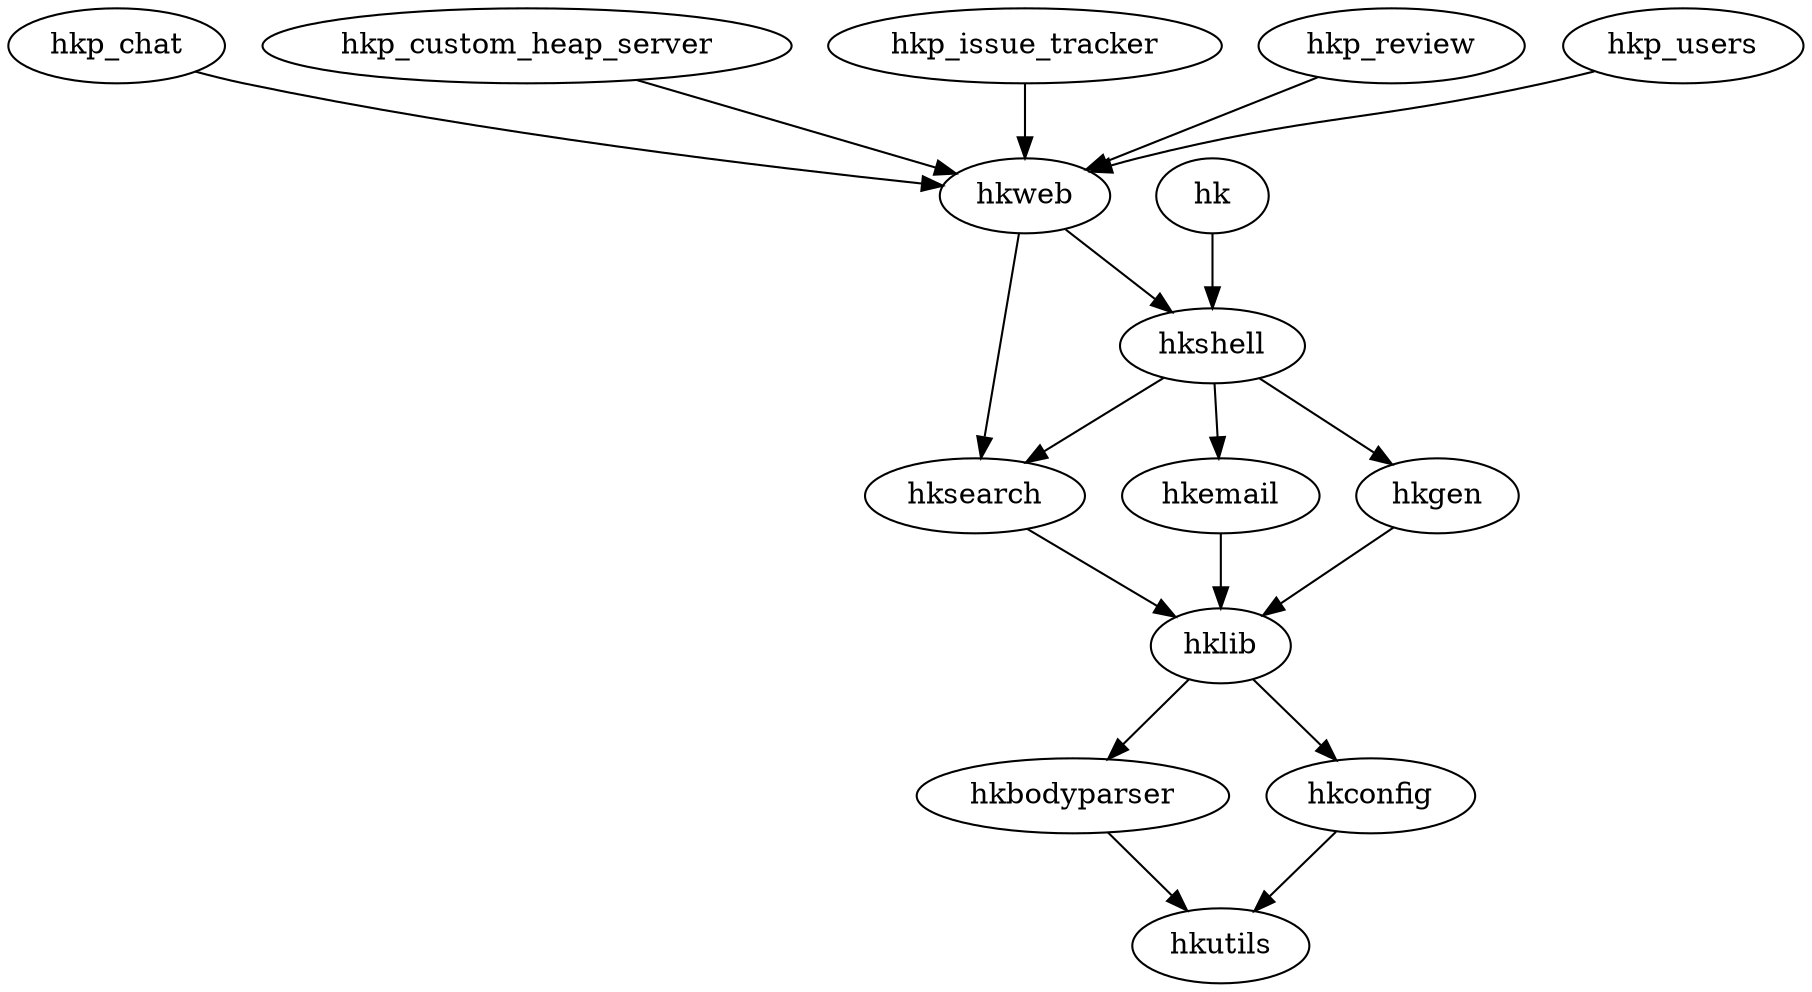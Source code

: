 // $ dot -Tpng -o images/module_deps.png module_deps.dot
digraph {
    hkbodyparser -> hkutils;
    hkconfig -> hkutils;
    hklib -> hkconfig;
    hklib -> hkbodyparser;
    hkemail -> hklib;
    hksearch -> hklib;
    hkgen -> hklib;
    hkshell -> hkemail;
    hkshell -> hksearch;
    hkshell -> hkgen;
    hkweb -> hksearch;
    hkweb -> hkshell; // written explicitly deliberately
    hkp_chat -> hkweb;
    hkp_custom_heap_server -> hkweb;
    hkp_issue_tracker -> hkweb;
    hkp_review -> hkweb;
    hkp_users -> hkweb;
    hk -> hkshell;
}
